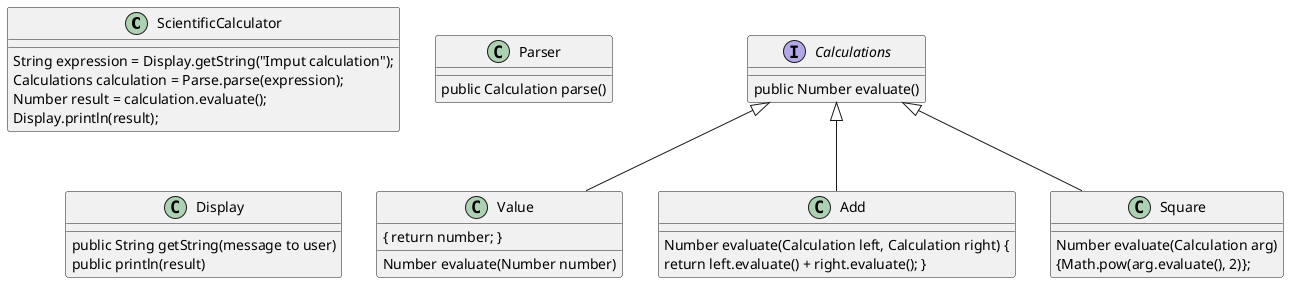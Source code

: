 abstract class AbstractList
abstract AbstractCollection
interface List
interface Collection

@startuml

class ScientificCalculator {
String expression = Display.getString("Imput calculation");
Calculations calculation = Parse.parse(expression);
Number result = calculation.evaluate();
Display.println(result);
}

class Parser {
public Calculation parse()
}

class Display {
public String getString(message to user)
public println(result)
}

Interface Calculations {
public Number evaluate()
}

class Value extends Calculations {
   Number evaluate(Number number)
   { return number; }
}

class Add extends Calculations {
    Number evaluate(Calculation left, Calculation right) {
        return left.evaluate() + right.evaluate(); }

}

class Square extends Calculations {
    Number evaluate(Calculation arg)
    {Math.pow(arg.evaluate(), 2)};
}

@enduml